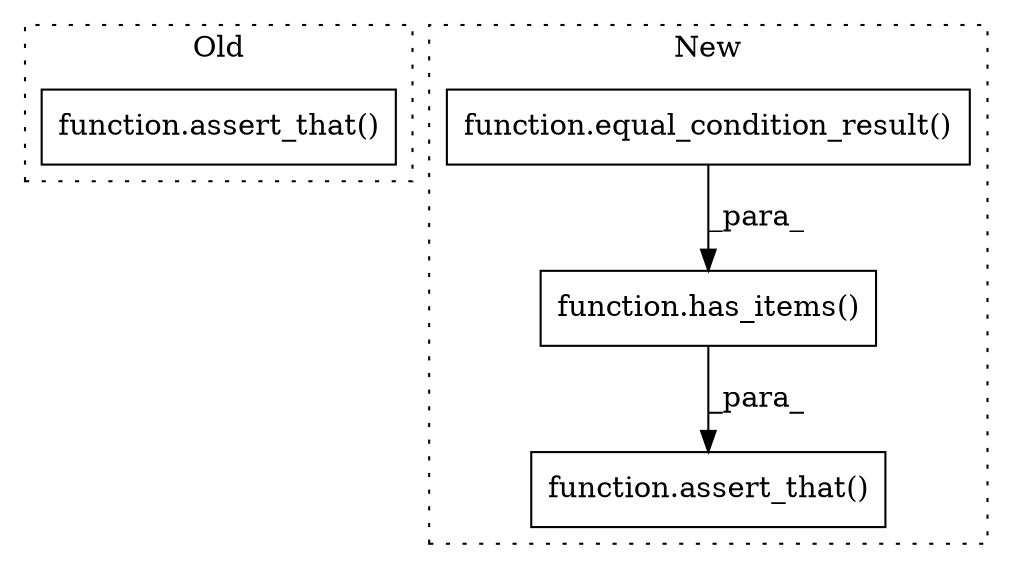 digraph G {
subgraph cluster0 {
1 [label="function.assert_that()" a="75" s="2594,2642" l="12,1" shape="box"];
label = "Old";
style="dotted";
}
subgraph cluster1 {
2 [label="function.has_items()" a="75" s="2696,3072" l="19,1" shape="box"];
3 [label="function.assert_that()" a="75" s="2657,3073" l="12,6" shape="box"];
4 [label="function.equal_condition_result()" a="75" s="2896" l="176" shape="box"];
label = "New";
style="dotted";
}
2 -> 3 [label="_para_"];
4 -> 2 [label="_para_"];
}